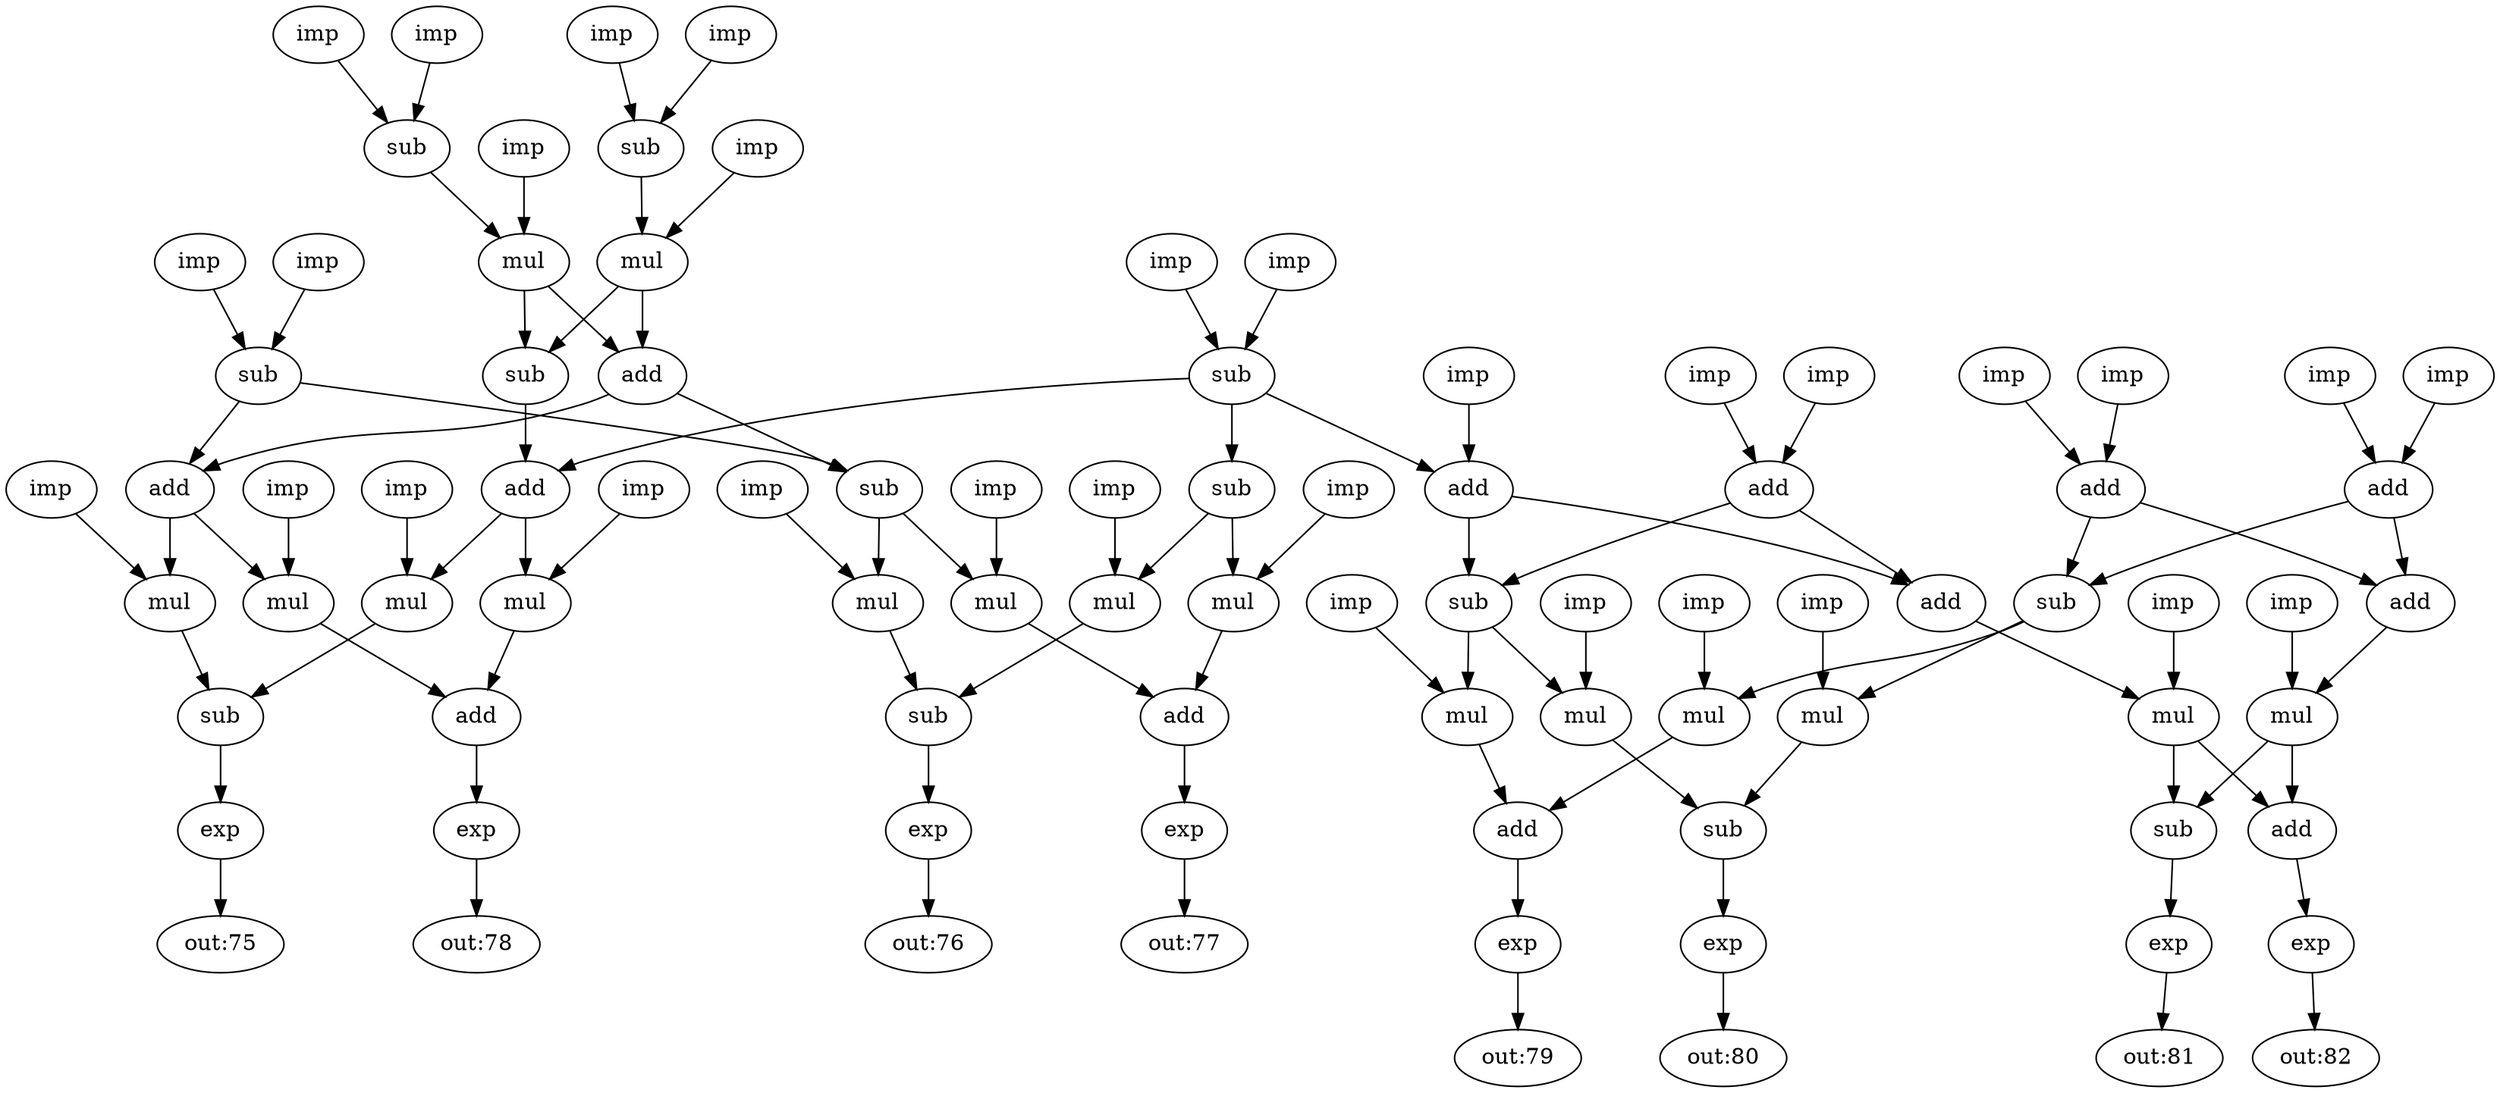 strict digraph "cosine2" {
1 [label=imp];
2 [label=imp];
3 [label=sub];
4 [label=imp];
5 [label=imp];
6 [label=sub];
7 [label=imp];
8 [label=imp];
9 [label=sub];
10 [label=imp];
11 [label=imp];
12 [label=sub];
14 [label=imp];
15 [label=add];
16 [label=imp];
17 [label=imp];
18 [label=add];
19 [label=imp];
20 [label=imp];
21 [label=add];
22 [label=imp];
23 [label=imp];
24 [label=add];
25 [label=imp];
26 [label=mul];
27 [label=imp];
28 [label=mul];
29 [label=add];
30 [label=sub];
31 [label=add];
32 [label=sub];
33 [label=sub];
34 [label=add];
35 [label=imp];
36 [label=mul];
37 [label=imp];
38 [label=mul];
39 [label=imp];
40 [label=mul];
41 [label=imp];
42 [label=mul];
43 [label=imp];
44 [label=mul];
45 [label=imp];
46 [label=mul];
47 [label=imp];
48 [label=mul];
49 [label=imp];
50 [label=mul];
51 [label=sub];
52 [label=sub];
53 [label=add];
54 [label=add];
55 [label=sub];
56 [label=sub];
57 [label=add];
58 [label=add];
59 [label=imp];
60 [label=mul];
61 [label=imp];
62 [label=mul];
63 [label=imp];
64 [label=mul];
65 [label=imp];
66 [label=mul];
67 [label=imp];
68 [label=mul];
69 [label=imp];
70 [label=mul];
71 [label=add];
72 [label=sub];
73 [label=sub];
74 [label=add];
75 [label=exp];
76 [label=exp];
77 [label=exp];
78 [label=exp];
79 [label=exp];
80 [label=exp];
81 [label=exp];
82 [label=exp];
"out:75";
"out:76";
"out:77";
"out:78";
"out:79";
"out:80";
"out:81";
"out:82";
1 -> 3  [name=1];
2 -> 3  [name=2];
3 -> 31  [name=3];
3 -> 32  [name=4];
4 -> 6  [name=5];
5 -> 6  [name=6];
6 -> 26  [name=7];
7 -> 9  [name=8];
8 -> 9  [name=9];
9 -> 28  [name=10];
10 -> 12  [name=11];
11 -> 12  [name=12];
12 -> 34  [name=13];
12 -> 33  [name=14];
12 -> 15  [name=15];
14 -> 15  [name=16];
15 -> 55  [name=17];
15 -> 58  [name=18];
16 -> 18  [name=19];
17 -> 18  [name=20];
18 -> 57  [name=21];
18 -> 56  [name=22];
19 -> 21  [name=23];
20 -> 21  [name=24];
21 -> 57  [name=25];
21 -> 56  [name=26];
22 -> 24  [name=27];
23 -> 24  [name=28];
24 -> 55  [name=29];
24 -> 58  [name=30];
25 -> 26  [name=31];
26 -> 30  [name=32];
26 -> 29  [name=33];
27 -> 28  [name=34];
28 -> 30  [name=35];
28 -> 29  [name=36];
29 -> 31  [name=37];
29 -> 32  [name=38];
30 -> 34  [name=39];
31 -> 36  [name=40];
31 -> 38  [name=41];
32 -> 40  [name=42];
32 -> 42  [name=43];
33 -> 44  [name=44];
33 -> 46  [name=45];
34 -> 48  [name=46];
34 -> 50  [name=47];
35 -> 36  [name=48];
36 -> 51  [name=49];
37 -> 38  [name=50];
38 -> 54  [name=51];
39 -> 40  [name=52];
40 -> 52  [name=53];
41 -> 42  [name=54];
42 -> 53  [name=55];
43 -> 44  [name=56];
44 -> 52  [name=57];
45 -> 46  [name=58];
46 -> 53  [name=59];
47 -> 48  [name=60];
48 -> 51  [name=61];
49 -> 50  [name=62];
50 -> 54  [name=63];
51 -> 75  [name=64];
52 -> 76  [name=65];
53 -> 77  [name=66];
54 -> 78  [name=67];
55 -> 60  [name=68];
55 -> 62  [name=69];
56 -> 66  [name=70];
56 -> 64  [name=71];
57 -> 68  [name=72];
58 -> 70  [name=73];
59 -> 60  [name=74];
60 -> 71  [name=75];
61 -> 62  [name=76];
62 -> 72  [name=77];
63 -> 64  [name=78];
64 -> 71  [name=79];
65 -> 66  [name=80];
66 -> 72  [name=81];
67 -> 68  [name=82];
68 -> 73  [name=83];
68 -> 74  [name=84];
69 -> 70  [name=85];
70 -> 73  [name=86];
70 -> 74  [name=87];
71 -> 79  [name=88];
72 -> 80  [name=89];
73 -> 81  [name=90];
74 -> 82  [name=91];
75 -> "out:75";
76 -> "out:76";
77 -> "out:77";
78 -> "out:78";
79 -> "out:79";
80 -> "out:80";
81 -> "out:81";
82 -> "out:82";
}
